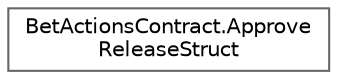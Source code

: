 digraph "Graphical Class Hierarchy"
{
 // LATEX_PDF_SIZE
  bgcolor="transparent";
  edge [fontname=Helvetica,fontsize=10,labelfontname=Helvetica,labelfontsize=10];
  node [fontname=Helvetica,fontsize=10,shape=box,height=0.2,width=0.4];
  rankdir="LR";
  Node0 [id="Node000000",label="BetActionsContract.Approve\lReleaseStruct",height=0.2,width=0.4,color="grey40", fillcolor="white", style="filled",URL="$struct_bet_actions_contract_1_1_approve_release_struct.html",tooltip=" "];
}
